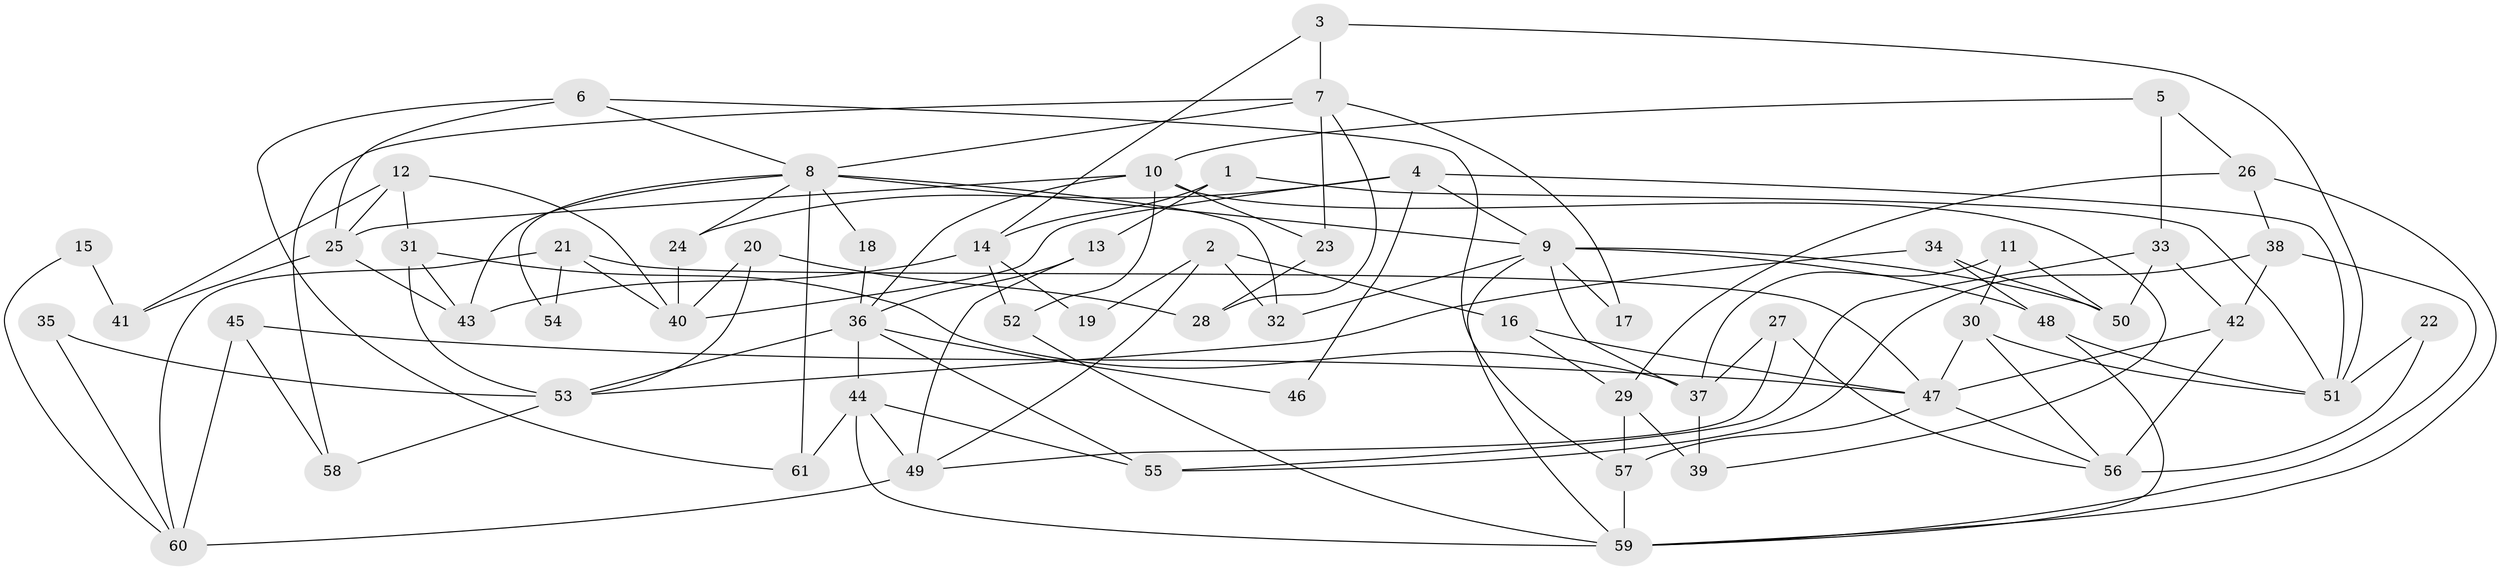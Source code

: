 // coarse degree distribution, {4: 0.2702702702702703, 3: 0.16216216216216217, 5: 0.08108108108108109, 7: 0.1891891891891892, 13: 0.02702702702702703, 6: 0.10810810810810811, 2: 0.10810810810810811, 8: 0.02702702702702703, 9: 0.02702702702702703}
// Generated by graph-tools (version 1.1) at 2025/23/03/03/25 07:23:56]
// undirected, 61 vertices, 122 edges
graph export_dot {
graph [start="1"]
  node [color=gray90,style=filled];
  1;
  2;
  3;
  4;
  5;
  6;
  7;
  8;
  9;
  10;
  11;
  12;
  13;
  14;
  15;
  16;
  17;
  18;
  19;
  20;
  21;
  22;
  23;
  24;
  25;
  26;
  27;
  28;
  29;
  30;
  31;
  32;
  33;
  34;
  35;
  36;
  37;
  38;
  39;
  40;
  41;
  42;
  43;
  44;
  45;
  46;
  47;
  48;
  49;
  50;
  51;
  52;
  53;
  54;
  55;
  56;
  57;
  58;
  59;
  60;
  61;
  1 -- 14;
  1 -- 13;
  1 -- 51;
  2 -- 32;
  2 -- 16;
  2 -- 19;
  2 -- 49;
  3 -- 7;
  3 -- 14;
  3 -- 51;
  4 -- 9;
  4 -- 51;
  4 -- 24;
  4 -- 40;
  4 -- 46;
  5 -- 26;
  5 -- 33;
  5 -- 10;
  6 -- 57;
  6 -- 25;
  6 -- 8;
  6 -- 61;
  7 -- 23;
  7 -- 8;
  7 -- 17;
  7 -- 28;
  7 -- 58;
  8 -- 9;
  8 -- 18;
  8 -- 24;
  8 -- 32;
  8 -- 43;
  8 -- 54;
  8 -- 61;
  9 -- 59;
  9 -- 48;
  9 -- 17;
  9 -- 32;
  9 -- 37;
  9 -- 50;
  10 -- 36;
  10 -- 23;
  10 -- 25;
  10 -- 39;
  10 -- 52;
  11 -- 37;
  11 -- 30;
  11 -- 50;
  12 -- 31;
  12 -- 40;
  12 -- 25;
  12 -- 41;
  13 -- 49;
  13 -- 36;
  14 -- 52;
  14 -- 43;
  14 -- 19;
  15 -- 41;
  15 -- 60;
  16 -- 29;
  16 -- 47;
  18 -- 36;
  20 -- 40;
  20 -- 53;
  20 -- 28;
  21 -- 47;
  21 -- 40;
  21 -- 54;
  21 -- 60;
  22 -- 51;
  22 -- 56;
  23 -- 28;
  24 -- 40;
  25 -- 41;
  25 -- 43;
  26 -- 29;
  26 -- 38;
  26 -- 59;
  27 -- 56;
  27 -- 37;
  27 -- 49;
  29 -- 57;
  29 -- 39;
  30 -- 56;
  30 -- 51;
  30 -- 47;
  31 -- 53;
  31 -- 43;
  31 -- 37;
  33 -- 50;
  33 -- 55;
  33 -- 42;
  34 -- 50;
  34 -- 48;
  34 -- 53;
  35 -- 60;
  35 -- 53;
  36 -- 55;
  36 -- 44;
  36 -- 46;
  36 -- 53;
  37 -- 39;
  38 -- 59;
  38 -- 42;
  38 -- 55;
  42 -- 47;
  42 -- 56;
  44 -- 49;
  44 -- 61;
  44 -- 55;
  44 -- 59;
  45 -- 58;
  45 -- 60;
  45 -- 47;
  47 -- 56;
  47 -- 57;
  48 -- 59;
  48 -- 51;
  49 -- 60;
  52 -- 59;
  53 -- 58;
  57 -- 59;
}
